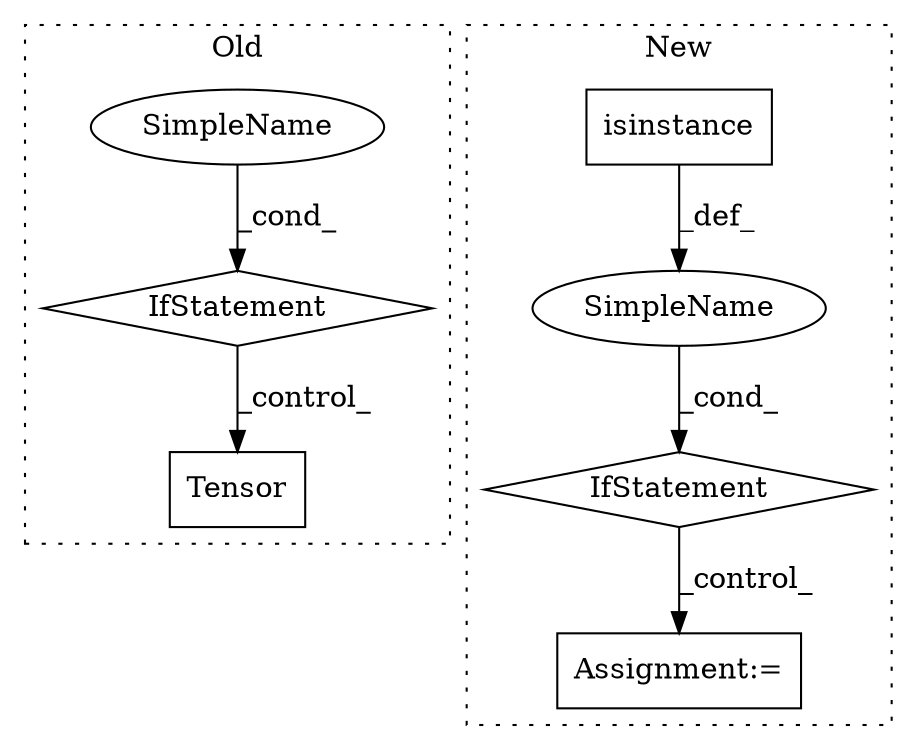 digraph G {
subgraph cluster0 {
1 [label="Tensor" a="32" s="753,764" l="7,1" shape="box"];
6 [label="IfStatement" a="25" s="713,730" l="4,2" shape="diamond"];
7 [label="SimpleName" a="42" s="717" l="13" shape="ellipse"];
label = "Old";
style="dotted";
}
subgraph cluster1 {
2 [label="isinstance" a="32" s="516,545" l="11,1" shape="box"];
3 [label="IfStatement" a="25" s="512,546" l="4,2" shape="diamond"];
4 [label="Assignment:=" a="7" s="565" l="1" shape="box"];
5 [label="SimpleName" a="42" s="" l="" shape="ellipse"];
label = "New";
style="dotted";
}
2 -> 5 [label="_def_"];
3 -> 4 [label="_control_"];
5 -> 3 [label="_cond_"];
6 -> 1 [label="_control_"];
7 -> 6 [label="_cond_"];
}